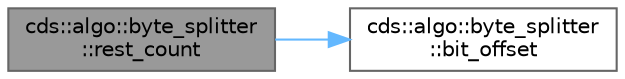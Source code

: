 digraph "cds::algo::byte_splitter::rest_count"
{
 // LATEX_PDF_SIZE
  bgcolor="transparent";
  edge [fontname=Helvetica,fontsize=10,labelfontname=Helvetica,labelfontsize=10];
  node [fontname=Helvetica,fontsize=10,shape=box,height=0.2,width=0.4];
  rankdir="LR";
  Node1 [id="Node000001",label="cds::algo::byte_splitter\l::rest_count",height=0.2,width=0.4,color="gray40", fillcolor="grey60", style="filled", fontcolor="black",tooltip="Returns how many bits remain"];
  Node1 -> Node2 [id="edge1_Node000001_Node000002",color="steelblue1",style="solid",tooltip=" "];
  Node2 [id="Node000002",label="cds::algo::byte_splitter\l::bit_offset",height=0.2,width=0.4,color="grey40", fillcolor="white", style="filled",URL="$classcds_1_1algo_1_1byte__splitter.html#af3f2966096161d2d5eb398c143167d2e",tooltip="Returns current bit offset from beginning of bit-string"];
}
